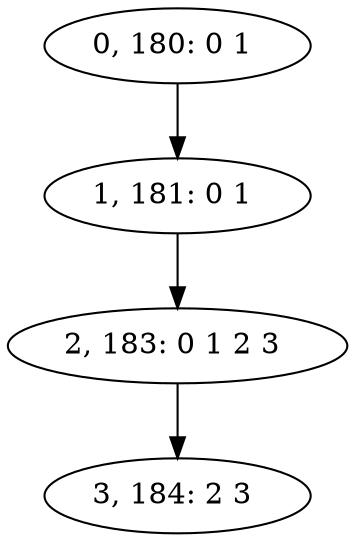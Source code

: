 digraph G {
0[label="0, 180: 0 1 "];
1[label="1, 181: 0 1 "];
2[label="2, 183: 0 1 2 3 "];
3[label="3, 184: 2 3 "];
0->1 ;
1->2 ;
2->3 ;
}
